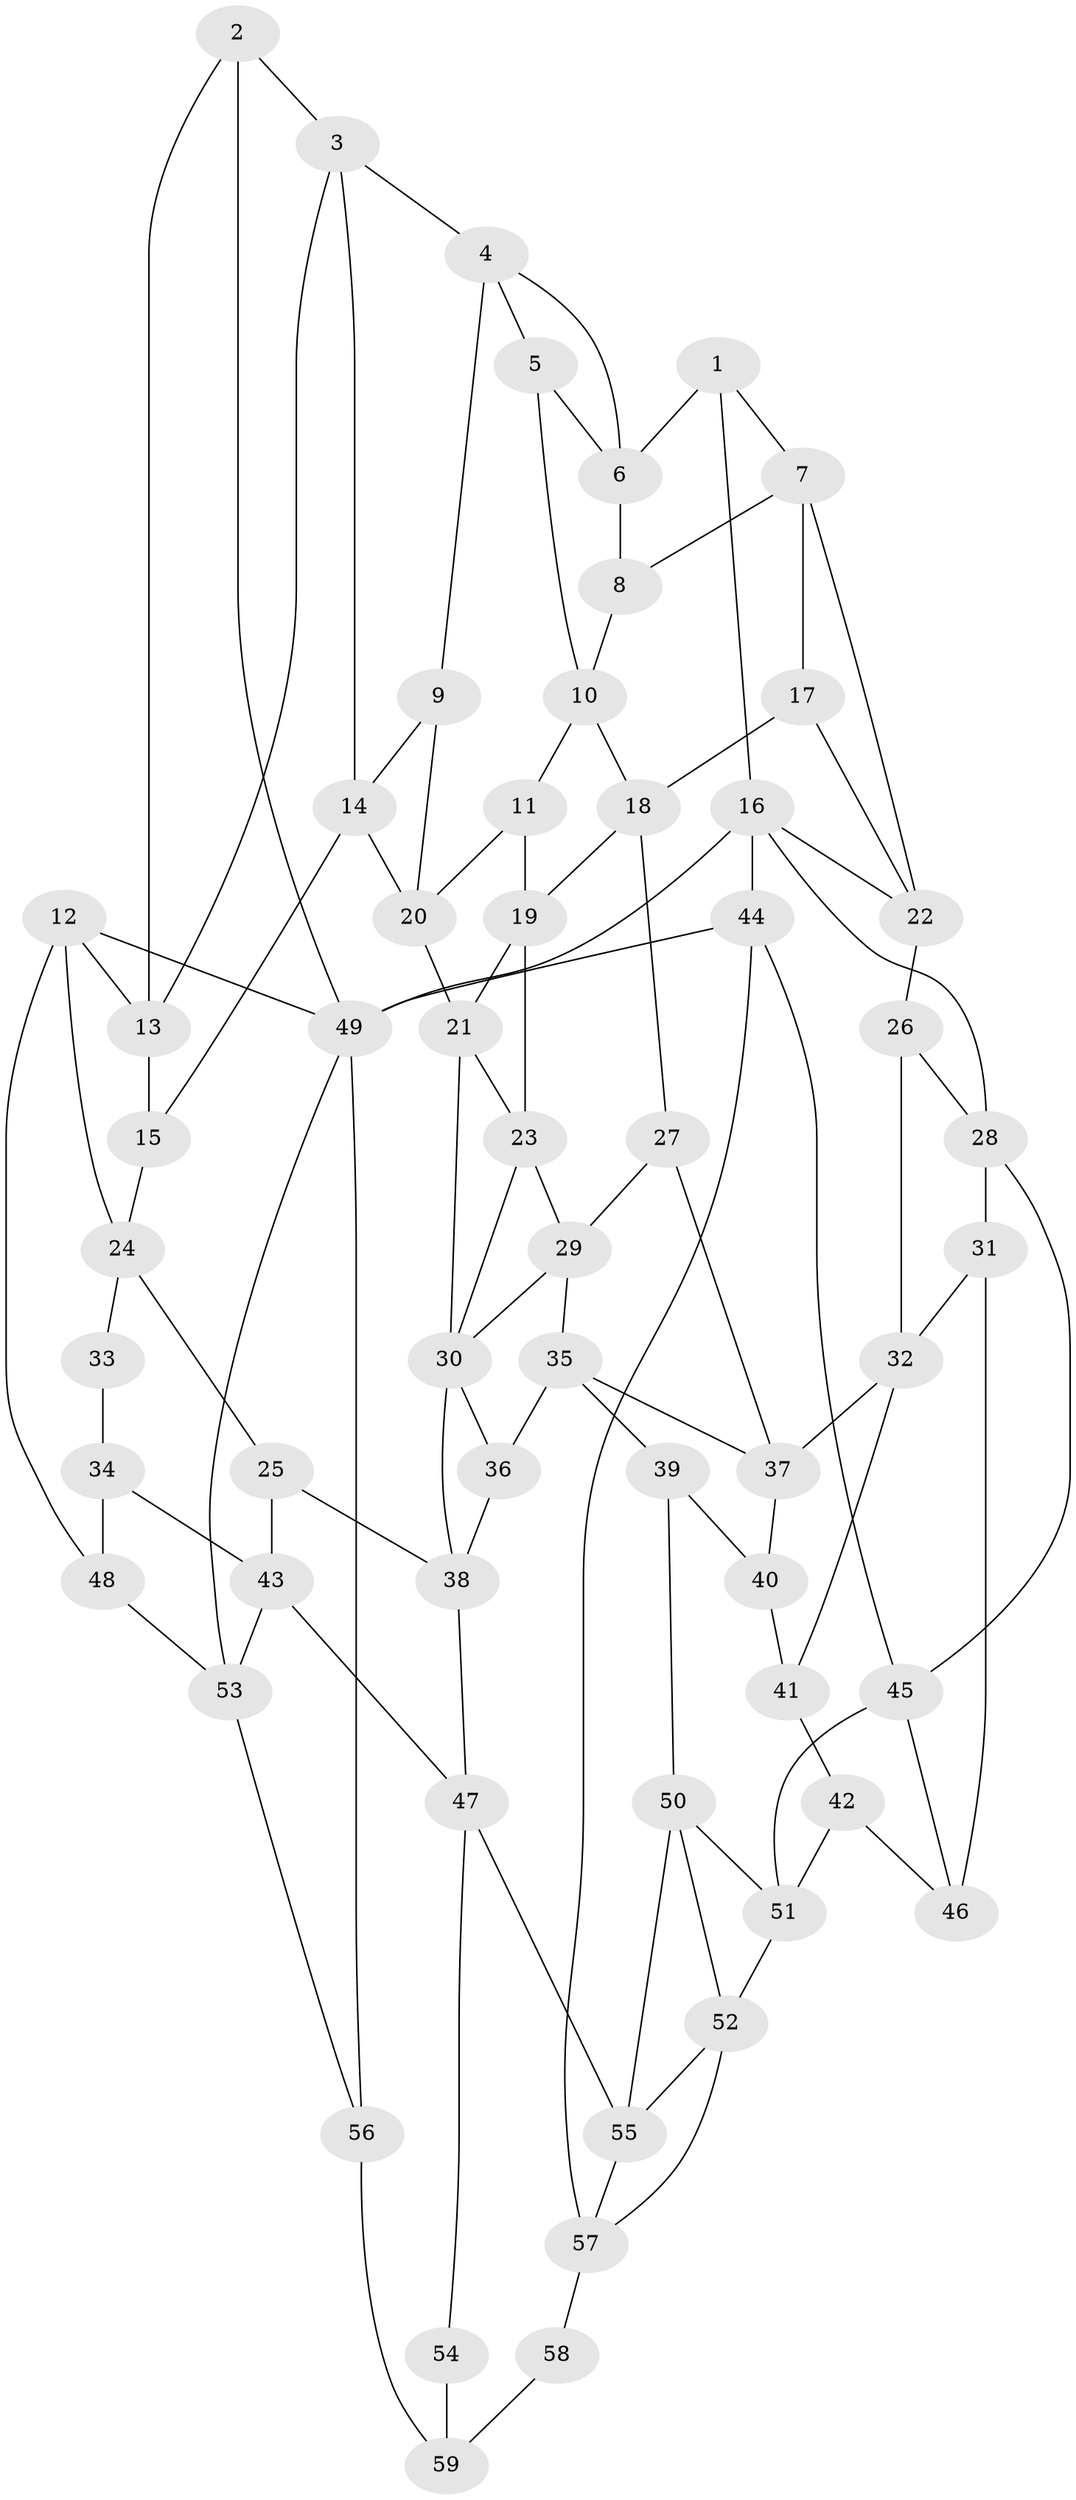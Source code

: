 // original degree distribution, {3: 0.01694915254237288, 5: 0.559322033898305, 4: 0.22033898305084745, 6: 0.2033898305084746}
// Generated by graph-tools (version 1.1) at 2025/03/03/09/25 03:03:17]
// undirected, 59 vertices, 106 edges
graph export_dot {
graph [start="1"]
  node [color=gray90,style=filled];
  1;
  2;
  3;
  4;
  5;
  6;
  7;
  8;
  9;
  10;
  11;
  12;
  13;
  14;
  15;
  16;
  17;
  18;
  19;
  20;
  21;
  22;
  23;
  24;
  25;
  26;
  27;
  28;
  29;
  30;
  31;
  32;
  33;
  34;
  35;
  36;
  37;
  38;
  39;
  40;
  41;
  42;
  43;
  44;
  45;
  46;
  47;
  48;
  49;
  50;
  51;
  52;
  53;
  54;
  55;
  56;
  57;
  58;
  59;
  1 -- 6 [weight=1.0];
  1 -- 7 [weight=1.0];
  1 -- 16 [weight=1.0];
  2 -- 3 [weight=1.0];
  2 -- 13 [weight=1.0];
  2 -- 49 [weight=1.0];
  3 -- 4 [weight=1.0];
  3 -- 13 [weight=1.0];
  3 -- 14 [weight=1.0];
  4 -- 5 [weight=1.0];
  4 -- 6 [weight=1.0];
  4 -- 9 [weight=1.0];
  5 -- 6 [weight=1.0];
  5 -- 10 [weight=1.0];
  6 -- 8 [weight=1.0];
  7 -- 8 [weight=1.0];
  7 -- 17 [weight=1.0];
  7 -- 22 [weight=1.0];
  8 -- 10 [weight=1.0];
  9 -- 14 [weight=1.0];
  9 -- 20 [weight=1.0];
  10 -- 11 [weight=1.0];
  10 -- 18 [weight=1.0];
  11 -- 19 [weight=1.0];
  11 -- 20 [weight=1.0];
  12 -- 13 [weight=1.0];
  12 -- 24 [weight=1.0];
  12 -- 48 [weight=1.0];
  12 -- 49 [weight=1.0];
  13 -- 15 [weight=1.0];
  14 -- 15 [weight=1.0];
  14 -- 20 [weight=1.0];
  15 -- 24 [weight=1.0];
  16 -- 22 [weight=1.0];
  16 -- 28 [weight=1.0];
  16 -- 44 [weight=1.0];
  16 -- 49 [weight=1.0];
  17 -- 18 [weight=1.0];
  17 -- 22 [weight=1.0];
  18 -- 19 [weight=1.0];
  18 -- 27 [weight=1.0];
  19 -- 21 [weight=1.0];
  19 -- 23 [weight=1.0];
  20 -- 21 [weight=1.0];
  21 -- 23 [weight=1.0];
  21 -- 30 [weight=1.0];
  22 -- 26 [weight=1.0];
  23 -- 29 [weight=1.0];
  23 -- 30 [weight=1.0];
  24 -- 25 [weight=1.0];
  24 -- 33 [weight=1.0];
  25 -- 38 [weight=1.0];
  25 -- 43 [weight=1.0];
  26 -- 28 [weight=1.0];
  26 -- 32 [weight=1.0];
  27 -- 29 [weight=1.0];
  27 -- 37 [weight=1.0];
  28 -- 31 [weight=1.0];
  28 -- 45 [weight=1.0];
  29 -- 30 [weight=1.0];
  29 -- 35 [weight=1.0];
  30 -- 36 [weight=1.0];
  30 -- 38 [weight=1.0];
  31 -- 32 [weight=1.0];
  31 -- 46 [weight=2.0];
  32 -- 37 [weight=1.0];
  32 -- 41 [weight=1.0];
  33 -- 34 [weight=2.0];
  34 -- 43 [weight=2.0];
  34 -- 48 [weight=2.0];
  35 -- 36 [weight=1.0];
  35 -- 37 [weight=1.0];
  35 -- 39 [weight=1.0];
  36 -- 38 [weight=1.0];
  37 -- 40 [weight=1.0];
  38 -- 47 [weight=1.0];
  39 -- 40 [weight=1.0];
  39 -- 50 [weight=1.0];
  40 -- 41 [weight=2.0];
  41 -- 42 [weight=1.0];
  42 -- 46 [weight=1.0];
  42 -- 51 [weight=1.0];
  43 -- 47 [weight=1.0];
  43 -- 53 [weight=1.0];
  44 -- 45 [weight=1.0];
  44 -- 49 [weight=1.0];
  44 -- 57 [weight=1.0];
  45 -- 46 [weight=1.0];
  45 -- 51 [weight=1.0];
  47 -- 54 [weight=1.0];
  47 -- 55 [weight=1.0];
  48 -- 53 [weight=1.0];
  49 -- 53 [weight=1.0];
  49 -- 56 [weight=1.0];
  50 -- 51 [weight=1.0];
  50 -- 52 [weight=1.0];
  50 -- 55 [weight=1.0];
  51 -- 52 [weight=1.0];
  52 -- 55 [weight=1.0];
  52 -- 57 [weight=1.0];
  53 -- 56 [weight=1.0];
  54 -- 59 [weight=2.0];
  55 -- 57 [weight=1.0];
  56 -- 59 [weight=2.0];
  57 -- 58 [weight=1.0];
  58 -- 59 [weight=2.0];
}
